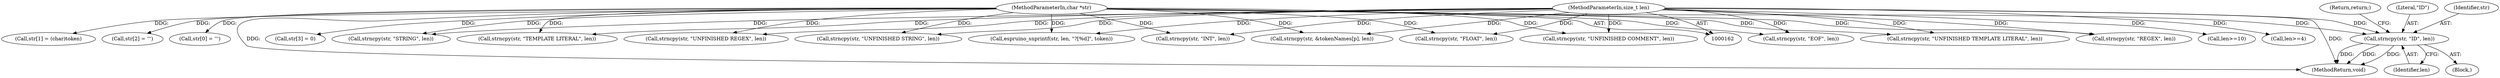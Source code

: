 digraph "0_Espruino_0a7619875bf79877907205f6bee08465b89ff10b_0@pointer" {
"1000213" [label="(Call,strncpy(str, \"ID\", len))"];
"1000164" [label="(MethodParameterIn,char *str)"];
"1000165" [label="(MethodParameterIn,size_t len)"];
"1000205" [label="(Block,)"];
"1000333" [label="(Call,espruino_snprintf(str, len, \"?[%d]\", token))"];
"1000217" [label="(Return,return;)"];
"1000185" [label="(Call,str[1] = (char)token)"];
"1000261" [label="(Call,strncpy(str, \"UNFINISHED REGEX\", len))"];
"1000321" [label="(Call,strncpy(str, &tokenNames[p], len))"];
"1000249" [label="(Call,strncpy(str, \"UNFINISHED TEMPLATE LITERAL\", len))"];
"1000330" [label="(Call,len>=10)"];
"1000216" [label="(Identifier,len)"];
"1000225" [label="(Call,strncpy(str, \"FLOAT\", len))"];
"1000237" [label="(Call,strncpy(str, \"UNFINISHED STRING\", len))"];
"1000192" [label="(Call,str[2] = '\'')"];
"1000213" [label="(Call,strncpy(str, \"ID\", len))"];
"1000180" [label="(Call,str[0] = '\'')"];
"1000219" [label="(Call,strncpy(str, \"INT\", len))"];
"1000267" [label="(Call,strncpy(str, \"UNFINISHED COMMENT\", len))"];
"1000177" [label="(Call,len>=4)"];
"1000243" [label="(Call,strncpy(str, \"TEMPLATE LITERAL\", len))"];
"1000164" [label="(MethodParameterIn,char *str)"];
"1000207" [label="(Call,strncpy(str, \"EOF\", len))"];
"1000165" [label="(MethodParameterIn,size_t len)"];
"1000215" [label="(Literal,\"ID\")"];
"1000231" [label="(Call,strncpy(str, \"STRING\", len))"];
"1000255" [label="(Call,strncpy(str, \"REGEX\", len))"];
"1000338" [label="(MethodReturn,void)"];
"1000214" [label="(Identifier,str)"];
"1000197" [label="(Call,str[3] = 0)"];
"1000213" -> "1000205"  [label="AST: "];
"1000213" -> "1000216"  [label="CFG: "];
"1000214" -> "1000213"  [label="AST: "];
"1000215" -> "1000213"  [label="AST: "];
"1000216" -> "1000213"  [label="AST: "];
"1000217" -> "1000213"  [label="CFG: "];
"1000213" -> "1000338"  [label="DDG: "];
"1000213" -> "1000338"  [label="DDG: "];
"1000213" -> "1000338"  [label="DDG: "];
"1000164" -> "1000213"  [label="DDG: "];
"1000165" -> "1000213"  [label="DDG: "];
"1000164" -> "1000162"  [label="AST: "];
"1000164" -> "1000338"  [label="DDG: "];
"1000164" -> "1000180"  [label="DDG: "];
"1000164" -> "1000185"  [label="DDG: "];
"1000164" -> "1000192"  [label="DDG: "];
"1000164" -> "1000197"  [label="DDG: "];
"1000164" -> "1000207"  [label="DDG: "];
"1000164" -> "1000219"  [label="DDG: "];
"1000164" -> "1000225"  [label="DDG: "];
"1000164" -> "1000231"  [label="DDG: "];
"1000164" -> "1000237"  [label="DDG: "];
"1000164" -> "1000243"  [label="DDG: "];
"1000164" -> "1000249"  [label="DDG: "];
"1000164" -> "1000255"  [label="DDG: "];
"1000164" -> "1000261"  [label="DDG: "];
"1000164" -> "1000267"  [label="DDG: "];
"1000164" -> "1000321"  [label="DDG: "];
"1000164" -> "1000333"  [label="DDG: "];
"1000165" -> "1000162"  [label="AST: "];
"1000165" -> "1000338"  [label="DDG: "];
"1000165" -> "1000177"  [label="DDG: "];
"1000165" -> "1000207"  [label="DDG: "];
"1000165" -> "1000219"  [label="DDG: "];
"1000165" -> "1000225"  [label="DDG: "];
"1000165" -> "1000231"  [label="DDG: "];
"1000165" -> "1000237"  [label="DDG: "];
"1000165" -> "1000243"  [label="DDG: "];
"1000165" -> "1000249"  [label="DDG: "];
"1000165" -> "1000255"  [label="DDG: "];
"1000165" -> "1000261"  [label="DDG: "];
"1000165" -> "1000267"  [label="DDG: "];
"1000165" -> "1000321"  [label="DDG: "];
"1000165" -> "1000330"  [label="DDG: "];
"1000165" -> "1000333"  [label="DDG: "];
}
